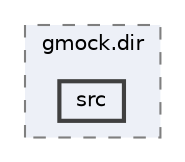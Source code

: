 digraph "googletest/build/googlemock/CMakeFiles/gmock.dir/src"
{
 // LATEX_PDF_SIZE
  bgcolor="transparent";
  edge [fontname=Helvetica,fontsize=10,labelfontname=Helvetica,labelfontsize=10];
  node [fontname=Helvetica,fontsize=10,shape=box,height=0.2,width=0.4];
  compound=true
  subgraph clusterdir_92238641ecf376a6eda04af17c834418 {
    graph [ bgcolor="#edf0f7", pencolor="grey50", label="gmock.dir", fontname=Helvetica,fontsize=10 style="filled,dashed", URL="dir_92238641ecf376a6eda04af17c834418.html",tooltip=""]
  dir_d157cdc351491e3618f6a577cdb9e6d9 [label="src", fillcolor="#edf0f7", color="grey25", style="filled,bold", URL="dir_d157cdc351491e3618f6a577cdb9e6d9.html",tooltip=""];
  }
}
